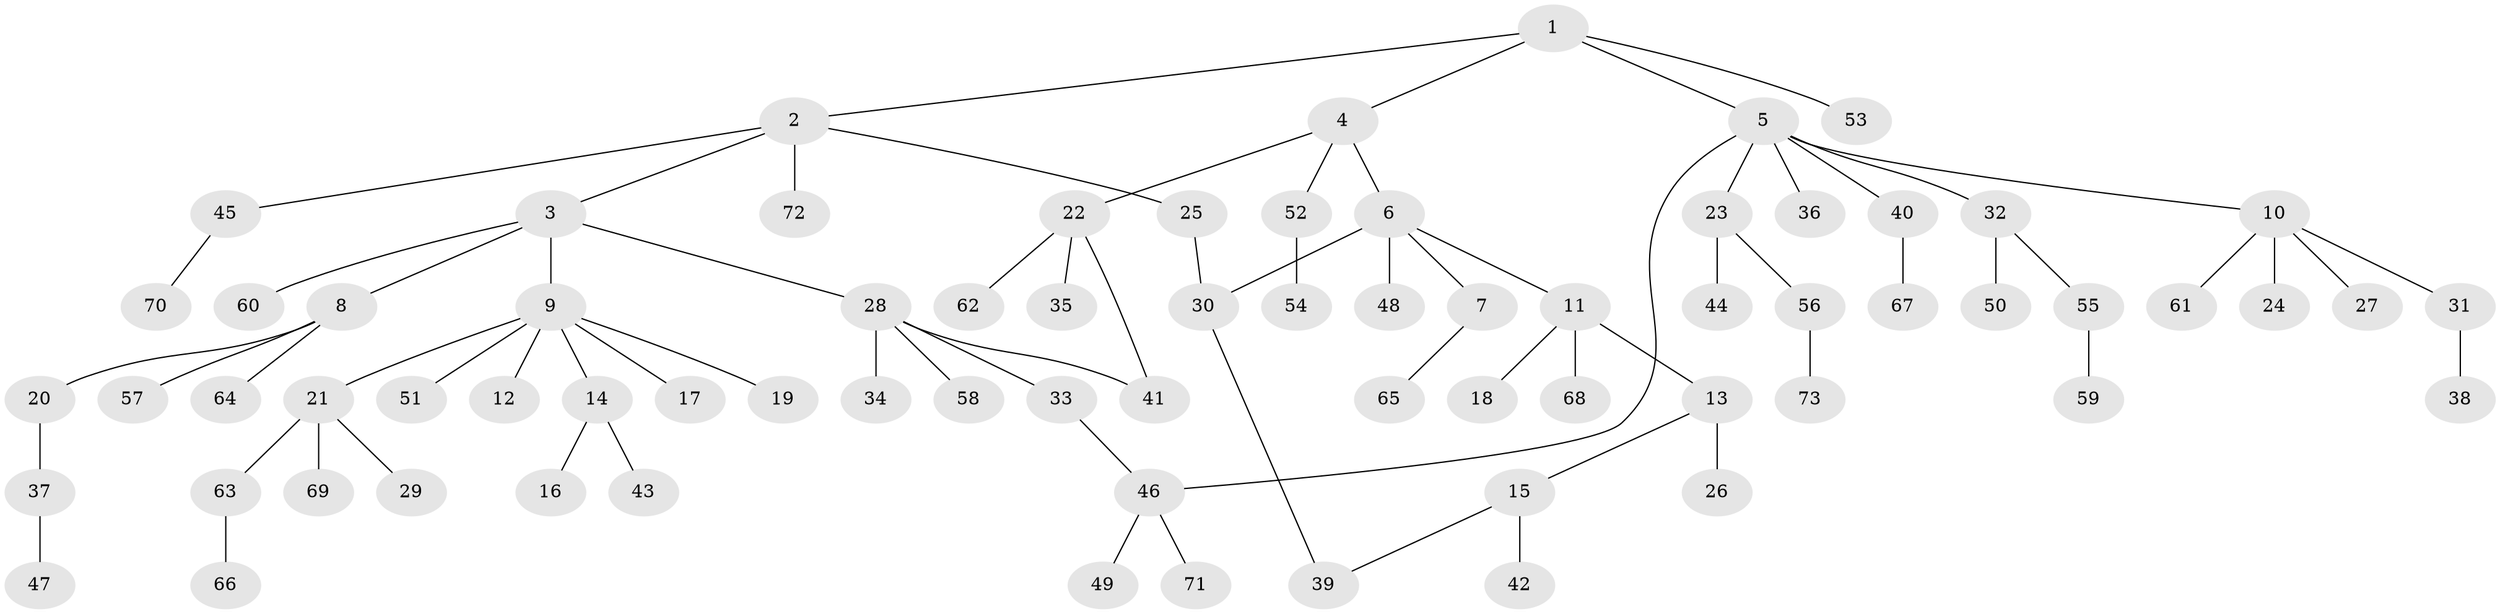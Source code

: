 // coarse degree distribution, {3: 0.1, 8: 0.02, 7: 0.04, 1: 0.58, 6: 0.02, 4: 0.04, 5: 0.04, 2: 0.16}
// Generated by graph-tools (version 1.1) at 2025/51/02/27/25 19:51:39]
// undirected, 73 vertices, 76 edges
graph export_dot {
graph [start="1"]
  node [color=gray90,style=filled];
  1;
  2;
  3;
  4;
  5;
  6;
  7;
  8;
  9;
  10;
  11;
  12;
  13;
  14;
  15;
  16;
  17;
  18;
  19;
  20;
  21;
  22;
  23;
  24;
  25;
  26;
  27;
  28;
  29;
  30;
  31;
  32;
  33;
  34;
  35;
  36;
  37;
  38;
  39;
  40;
  41;
  42;
  43;
  44;
  45;
  46;
  47;
  48;
  49;
  50;
  51;
  52;
  53;
  54;
  55;
  56;
  57;
  58;
  59;
  60;
  61;
  62;
  63;
  64;
  65;
  66;
  67;
  68;
  69;
  70;
  71;
  72;
  73;
  1 -- 2;
  1 -- 4;
  1 -- 5;
  1 -- 53;
  2 -- 3;
  2 -- 25;
  2 -- 45;
  2 -- 72;
  3 -- 8;
  3 -- 9;
  3 -- 28;
  3 -- 60;
  4 -- 6;
  4 -- 22;
  4 -- 52;
  5 -- 10;
  5 -- 23;
  5 -- 32;
  5 -- 36;
  5 -- 40;
  5 -- 46;
  6 -- 7;
  6 -- 11;
  6 -- 30;
  6 -- 48;
  7 -- 65;
  8 -- 20;
  8 -- 57;
  8 -- 64;
  9 -- 12;
  9 -- 14;
  9 -- 17;
  9 -- 19;
  9 -- 21;
  9 -- 51;
  10 -- 24;
  10 -- 27;
  10 -- 31;
  10 -- 61;
  11 -- 13;
  11 -- 18;
  11 -- 68;
  13 -- 15;
  13 -- 26;
  14 -- 16;
  14 -- 43;
  15 -- 39;
  15 -- 42;
  20 -- 37;
  21 -- 29;
  21 -- 63;
  21 -- 69;
  22 -- 35;
  22 -- 62;
  22 -- 41;
  23 -- 44;
  23 -- 56;
  25 -- 30;
  28 -- 33;
  28 -- 34;
  28 -- 41;
  28 -- 58;
  30 -- 39;
  31 -- 38;
  32 -- 50;
  32 -- 55;
  33 -- 46;
  37 -- 47;
  40 -- 67;
  45 -- 70;
  46 -- 49;
  46 -- 71;
  52 -- 54;
  55 -- 59;
  56 -- 73;
  63 -- 66;
}
